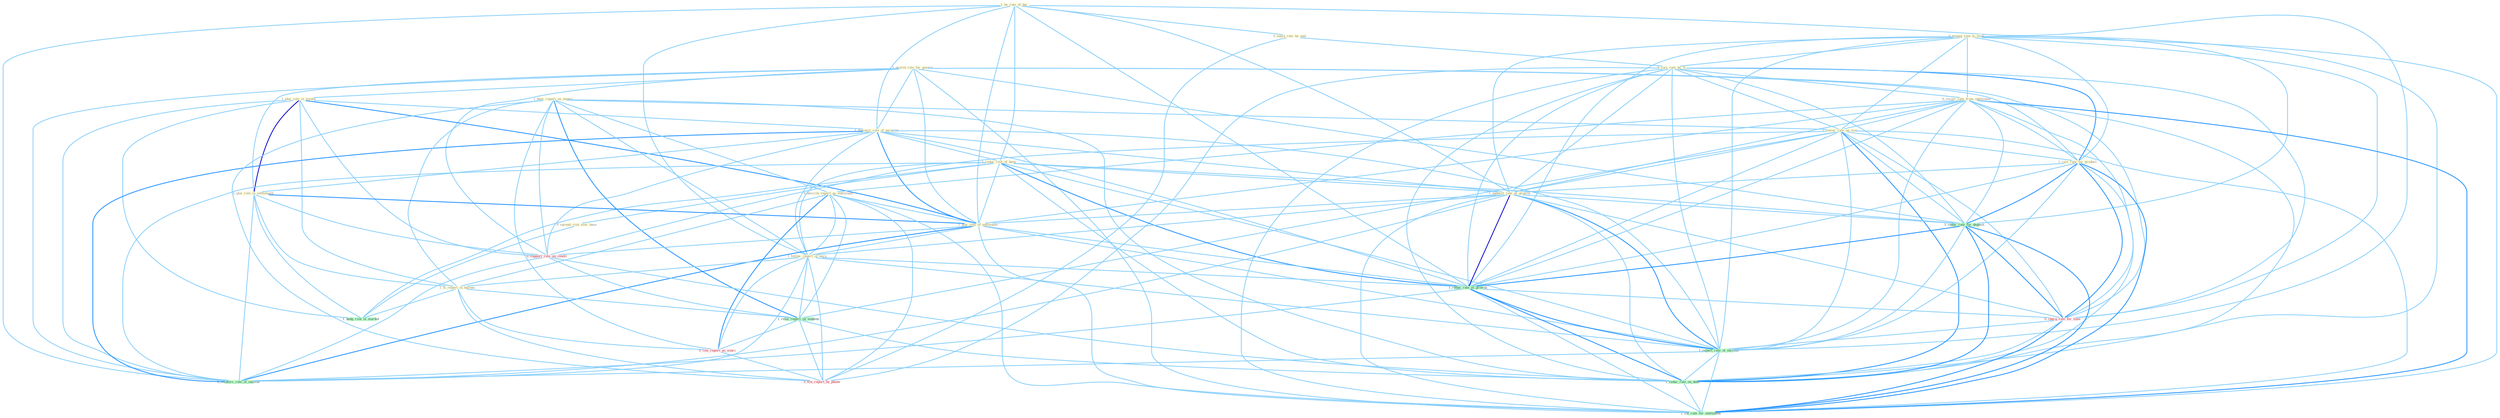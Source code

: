 Graph G{ 
    node
    [shape=polygon,style=filled,width=.5,height=.06,color="#BDFCC9",fixedsize=true,fontsize=4,
    fontcolor="#2f4f4f"];
    {node
    [color="#ffffe0", fontcolor="#8b7d6b"] "1_be_rule_of_dai " "1_provid_role_for_govern " "1_plai_role_in_loyalti " "1_downsiz_role_of_parastat " "0_manag_rate_to_level " "0_enact_rule_by_end " "1_hear_report_on_experi " "0_rais_rate_by_% " "0_receiv_rate_from_entitynam " "1_lower_rate_on_issu " "1_rais_rate_for_product " "1_reduc_risk_of_have " "1_plai_role_in_settlement " "1_underst_rate_of_growth " "0_describ_report_as_entitynam " "1_plai_role_of_entitynam " "1_follow_report_of_earn " "1_is_report_in_bureau " "0_spread_risk_over_base "}
{node [color="#fff0f5", fontcolor="#b22222"] "0_support_role_on_condit " "0_cite_report_as_sourc " "0_file_report_by_phone " "0_charg_rate_for_time "}
edge [color="#B0E2FF"];

	"1_be_rule_of_dai " -- "1_downsiz_role_of_parastat " [w="1", color="#87cefa" ];
	"1_be_rule_of_dai " -- "0_enact_rule_by_end " [w="1", color="#87cefa" ];
	"1_be_rule_of_dai " -- "1_reduc_risk_of_have " [w="1", color="#87cefa" ];
	"1_be_rule_of_dai " -- "1_underst_rate_of_growth " [w="1", color="#87cefa" ];
	"1_be_rule_of_dai " -- "1_plai_role_of_entitynam " [w="1", color="#87cefa" ];
	"1_be_rule_of_dai " -- "1_follow_report_of_earn " [w="1", color="#87cefa" ];
	"1_be_rule_of_dai " -- "1_reduc_rate_of_growth " [w="1", color="#87cefa" ];
	"1_be_rule_of_dai " -- "1_expect_rate_of_increas " [w="1", color="#87cefa" ];
	"1_be_rule_of_dai " -- "1_reinforc_role_of_institut " [w="1", color="#87cefa" ];
	"1_provid_role_for_govern " -- "1_plai_role_in_loyalti " [w="1", color="#87cefa" ];
	"1_provid_role_for_govern " -- "1_downsiz_role_of_parastat " [w="1", color="#87cefa" ];
	"1_provid_role_for_govern " -- "1_rais_rate_for_product " [w="1", color="#87cefa" ];
	"1_provid_role_for_govern " -- "1_plai_role_in_settlement " [w="1", color="#87cefa" ];
	"1_provid_role_for_govern " -- "1_plai_role_of_entitynam " [w="1", color="#87cefa" ];
	"1_provid_role_for_govern " -- "1_reduc_rate_for_deposit " [w="1", color="#87cefa" ];
	"1_provid_role_for_govern " -- "0_support_role_on_condit " [w="1", color="#87cefa" ];
	"1_provid_role_for_govern " -- "0_charg_rate_for_time " [w="1", color="#87cefa" ];
	"1_provid_role_for_govern " -- "1_reinforc_role_of_institut " [w="1", color="#87cefa" ];
	"1_provid_role_for_govern " -- "1_lift_rate_for_entitynam " [w="1", color="#87cefa" ];
	"1_plai_role_in_loyalti " -- "1_downsiz_role_of_parastat " [w="1", color="#87cefa" ];
	"1_plai_role_in_loyalti " -- "1_plai_role_in_settlement " [w="3", color="#0000cd" , len=0.6];
	"1_plai_role_in_loyalti " -- "1_plai_role_of_entitynam " [w="2", color="#1e90ff" , len=0.8];
	"1_plai_role_in_loyalti " -- "1_is_report_in_bureau " [w="1", color="#87cefa" ];
	"1_plai_role_in_loyalti " -- "0_support_role_on_condit " [w="1", color="#87cefa" ];
	"1_plai_role_in_loyalti " -- "1_reinforc_role_of_institut " [w="1", color="#87cefa" ];
	"1_plai_role_in_loyalti " -- "1_hedg_risk_in_market " [w="1", color="#87cefa" ];
	"1_downsiz_role_of_parastat " -- "1_reduc_risk_of_have " [w="1", color="#87cefa" ];
	"1_downsiz_role_of_parastat " -- "1_plai_role_in_settlement " [w="1", color="#87cefa" ];
	"1_downsiz_role_of_parastat " -- "1_underst_rate_of_growth " [w="1", color="#87cefa" ];
	"1_downsiz_role_of_parastat " -- "1_plai_role_of_entitynam " [w="2", color="#1e90ff" , len=0.8];
	"1_downsiz_role_of_parastat " -- "1_follow_report_of_earn " [w="1", color="#87cefa" ];
	"1_downsiz_role_of_parastat " -- "0_support_role_on_condit " [w="1", color="#87cefa" ];
	"1_downsiz_role_of_parastat " -- "1_reduc_rate_of_growth " [w="1", color="#87cefa" ];
	"1_downsiz_role_of_parastat " -- "1_expect_rate_of_increas " [w="1", color="#87cefa" ];
	"1_downsiz_role_of_parastat " -- "1_reinforc_role_of_institut " [w="2", color="#1e90ff" , len=0.8];
	"0_manag_rate_to_level " -- "0_rais_rate_by_% " [w="1", color="#87cefa" ];
	"0_manag_rate_to_level " -- "0_receiv_rate_from_entitynam " [w="1", color="#87cefa" ];
	"0_manag_rate_to_level " -- "1_lower_rate_on_issu " [w="1", color="#87cefa" ];
	"0_manag_rate_to_level " -- "1_rais_rate_for_product " [w="1", color="#87cefa" ];
	"0_manag_rate_to_level " -- "1_underst_rate_of_growth " [w="1", color="#87cefa" ];
	"0_manag_rate_to_level " -- "1_reduc_rate_for_deposit " [w="1", color="#87cefa" ];
	"0_manag_rate_to_level " -- "1_reduc_rate_of_growth " [w="1", color="#87cefa" ];
	"0_manag_rate_to_level " -- "0_charg_rate_for_time " [w="1", color="#87cefa" ];
	"0_manag_rate_to_level " -- "1_expect_rate_of_increas " [w="1", color="#87cefa" ];
	"0_manag_rate_to_level " -- "1_reduc_rate_on_debt " [w="1", color="#87cefa" ];
	"0_manag_rate_to_level " -- "1_lift_rate_for_entitynam " [w="1", color="#87cefa" ];
	"0_enact_rule_by_end " -- "0_rais_rate_by_% " [w="1", color="#87cefa" ];
	"0_enact_rule_by_end " -- "0_file_report_by_phone " [w="1", color="#87cefa" ];
	"1_hear_report_on_experi " -- "1_lower_rate_on_issu " [w="1", color="#87cefa" ];
	"1_hear_report_on_experi " -- "0_describ_report_as_entitynam " [w="1", color="#87cefa" ];
	"1_hear_report_on_experi " -- "1_follow_report_of_earn " [w="1", color="#87cefa" ];
	"1_hear_report_on_experi " -- "1_is_report_in_bureau " [w="1", color="#87cefa" ];
	"1_hear_report_on_experi " -- "0_support_role_on_condit " [w="1", color="#87cefa" ];
	"1_hear_report_on_experi " -- "1_relai_report_on_tendenc " [w="2", color="#1e90ff" , len=0.8];
	"1_hear_report_on_experi " -- "0_cite_report_as_sourc " [w="1", color="#87cefa" ];
	"1_hear_report_on_experi " -- "0_file_report_by_phone " [w="1", color="#87cefa" ];
	"1_hear_report_on_experi " -- "1_reduc_rate_on_debt " [w="1", color="#87cefa" ];
	"0_rais_rate_by_% " -- "0_receiv_rate_from_entitynam " [w="1", color="#87cefa" ];
	"0_rais_rate_by_% " -- "1_lower_rate_on_issu " [w="1", color="#87cefa" ];
	"0_rais_rate_by_% " -- "1_rais_rate_for_product " [w="2", color="#1e90ff" , len=0.8];
	"0_rais_rate_by_% " -- "1_underst_rate_of_growth " [w="1", color="#87cefa" ];
	"0_rais_rate_by_% " -- "1_reduc_rate_for_deposit " [w="1", color="#87cefa" ];
	"0_rais_rate_by_% " -- "1_reduc_rate_of_growth " [w="1", color="#87cefa" ];
	"0_rais_rate_by_% " -- "0_file_report_by_phone " [w="1", color="#87cefa" ];
	"0_rais_rate_by_% " -- "0_charg_rate_for_time " [w="1", color="#87cefa" ];
	"0_rais_rate_by_% " -- "1_expect_rate_of_increas " [w="1", color="#87cefa" ];
	"0_rais_rate_by_% " -- "1_reduc_rate_on_debt " [w="1", color="#87cefa" ];
	"0_rais_rate_by_% " -- "1_lift_rate_for_entitynam " [w="1", color="#87cefa" ];
	"0_receiv_rate_from_entitynam " -- "1_lower_rate_on_issu " [w="1", color="#87cefa" ];
	"0_receiv_rate_from_entitynam " -- "1_rais_rate_for_product " [w="1", color="#87cefa" ];
	"0_receiv_rate_from_entitynam " -- "1_underst_rate_of_growth " [w="1", color="#87cefa" ];
	"0_receiv_rate_from_entitynam " -- "0_describ_report_as_entitynam " [w="1", color="#87cefa" ];
	"0_receiv_rate_from_entitynam " -- "1_plai_role_of_entitynam " [w="1", color="#87cefa" ];
	"0_receiv_rate_from_entitynam " -- "1_reduc_rate_for_deposit " [w="1", color="#87cefa" ];
	"0_receiv_rate_from_entitynam " -- "1_reduc_rate_of_growth " [w="1", color="#87cefa" ];
	"0_receiv_rate_from_entitynam " -- "0_charg_rate_for_time " [w="1", color="#87cefa" ];
	"0_receiv_rate_from_entitynam " -- "1_expect_rate_of_increas " [w="1", color="#87cefa" ];
	"0_receiv_rate_from_entitynam " -- "1_reduc_rate_on_debt " [w="1", color="#87cefa" ];
	"0_receiv_rate_from_entitynam " -- "1_lift_rate_for_entitynam " [w="2", color="#1e90ff" , len=0.8];
	"1_lower_rate_on_issu " -- "1_rais_rate_for_product " [w="1", color="#87cefa" ];
	"1_lower_rate_on_issu " -- "1_underst_rate_of_growth " [w="1", color="#87cefa" ];
	"1_lower_rate_on_issu " -- "1_reduc_rate_for_deposit " [w="1", color="#87cefa" ];
	"1_lower_rate_on_issu " -- "0_support_role_on_condit " [w="1", color="#87cefa" ];
	"1_lower_rate_on_issu " -- "1_relai_report_on_tendenc " [w="1", color="#87cefa" ];
	"1_lower_rate_on_issu " -- "1_reduc_rate_of_growth " [w="1", color="#87cefa" ];
	"1_lower_rate_on_issu " -- "0_charg_rate_for_time " [w="1", color="#87cefa" ];
	"1_lower_rate_on_issu " -- "1_expect_rate_of_increas " [w="1", color="#87cefa" ];
	"1_lower_rate_on_issu " -- "1_reduc_rate_on_debt " [w="2", color="#1e90ff" , len=0.8];
	"1_lower_rate_on_issu " -- "1_lift_rate_for_entitynam " [w="1", color="#87cefa" ];
	"1_rais_rate_for_product " -- "1_underst_rate_of_growth " [w="1", color="#87cefa" ];
	"1_rais_rate_for_product " -- "1_reduc_rate_for_deposit " [w="2", color="#1e90ff" , len=0.8];
	"1_rais_rate_for_product " -- "1_reduc_rate_of_growth " [w="1", color="#87cefa" ];
	"1_rais_rate_for_product " -- "0_charg_rate_for_time " [w="2", color="#1e90ff" , len=0.8];
	"1_rais_rate_for_product " -- "1_expect_rate_of_increas " [w="1", color="#87cefa" ];
	"1_rais_rate_for_product " -- "1_reduc_rate_on_debt " [w="1", color="#87cefa" ];
	"1_rais_rate_for_product " -- "1_lift_rate_for_entitynam " [w="2", color="#1e90ff" , len=0.8];
	"1_reduc_risk_of_have " -- "1_underst_rate_of_growth " [w="1", color="#87cefa" ];
	"1_reduc_risk_of_have " -- "1_plai_role_of_entitynam " [w="1", color="#87cefa" ];
	"1_reduc_risk_of_have " -- "1_follow_report_of_earn " [w="1", color="#87cefa" ];
	"1_reduc_risk_of_have " -- "0_spread_risk_over_base " [w="1", color="#87cefa" ];
	"1_reduc_risk_of_have " -- "1_reduc_rate_for_deposit " [w="1", color="#87cefa" ];
	"1_reduc_risk_of_have " -- "1_reduc_rate_of_growth " [w="2", color="#1e90ff" , len=0.8];
	"1_reduc_risk_of_have " -- "1_expect_rate_of_increas " [w="1", color="#87cefa" ];
	"1_reduc_risk_of_have " -- "1_reduc_rate_on_debt " [w="1", color="#87cefa" ];
	"1_reduc_risk_of_have " -- "1_reinforc_role_of_institut " [w="1", color="#87cefa" ];
	"1_reduc_risk_of_have " -- "1_hedg_risk_in_market " [w="1", color="#87cefa" ];
	"1_plai_role_in_settlement " -- "1_plai_role_of_entitynam " [w="2", color="#1e90ff" , len=0.8];
	"1_plai_role_in_settlement " -- "1_is_report_in_bureau " [w="1", color="#87cefa" ];
	"1_plai_role_in_settlement " -- "0_support_role_on_condit " [w="1", color="#87cefa" ];
	"1_plai_role_in_settlement " -- "1_reinforc_role_of_institut " [w="1", color="#87cefa" ];
	"1_plai_role_in_settlement " -- "1_hedg_risk_in_market " [w="1", color="#87cefa" ];
	"1_underst_rate_of_growth " -- "1_plai_role_of_entitynam " [w="1", color="#87cefa" ];
	"1_underst_rate_of_growth " -- "1_follow_report_of_earn " [w="1", color="#87cefa" ];
	"1_underst_rate_of_growth " -- "1_reduc_rate_for_deposit " [w="1", color="#87cefa" ];
	"1_underst_rate_of_growth " -- "1_reduc_rate_of_growth " [w="3", color="#0000cd" , len=0.6];
	"1_underst_rate_of_growth " -- "0_charg_rate_for_time " [w="1", color="#87cefa" ];
	"1_underst_rate_of_growth " -- "1_expect_rate_of_increas " [w="2", color="#1e90ff" , len=0.8];
	"1_underst_rate_of_growth " -- "1_reduc_rate_on_debt " [w="1", color="#87cefa" ];
	"1_underst_rate_of_growth " -- "1_reinforc_role_of_institut " [w="1", color="#87cefa" ];
	"1_underst_rate_of_growth " -- "1_lift_rate_for_entitynam " [w="1", color="#87cefa" ];
	"0_describ_report_as_entitynam " -- "1_plai_role_of_entitynam " [w="1", color="#87cefa" ];
	"0_describ_report_as_entitynam " -- "1_follow_report_of_earn " [w="1", color="#87cefa" ];
	"0_describ_report_as_entitynam " -- "1_is_report_in_bureau " [w="1", color="#87cefa" ];
	"0_describ_report_as_entitynam " -- "1_relai_report_on_tendenc " [w="1", color="#87cefa" ];
	"0_describ_report_as_entitynam " -- "0_cite_report_as_sourc " [w="2", color="#1e90ff" , len=0.8];
	"0_describ_report_as_entitynam " -- "0_file_report_by_phone " [w="1", color="#87cefa" ];
	"0_describ_report_as_entitynam " -- "1_lift_rate_for_entitynam " [w="1", color="#87cefa" ];
	"1_plai_role_of_entitynam " -- "1_follow_report_of_earn " [w="1", color="#87cefa" ];
	"1_plai_role_of_entitynam " -- "0_support_role_on_condit " [w="1", color="#87cefa" ];
	"1_plai_role_of_entitynam " -- "1_reduc_rate_of_growth " [w="1", color="#87cefa" ];
	"1_plai_role_of_entitynam " -- "1_expect_rate_of_increas " [w="1", color="#87cefa" ];
	"1_plai_role_of_entitynam " -- "1_reinforc_role_of_institut " [w="2", color="#1e90ff" , len=0.8];
	"1_plai_role_of_entitynam " -- "1_lift_rate_for_entitynam " [w="1", color="#87cefa" ];
	"1_follow_report_of_earn " -- "1_is_report_in_bureau " [w="1", color="#87cefa" ];
	"1_follow_report_of_earn " -- "1_relai_report_on_tendenc " [w="1", color="#87cefa" ];
	"1_follow_report_of_earn " -- "0_cite_report_as_sourc " [w="1", color="#87cefa" ];
	"1_follow_report_of_earn " -- "1_reduc_rate_of_growth " [w="1", color="#87cefa" ];
	"1_follow_report_of_earn " -- "0_file_report_by_phone " [w="1", color="#87cefa" ];
	"1_follow_report_of_earn " -- "1_expect_rate_of_increas " [w="1", color="#87cefa" ];
	"1_follow_report_of_earn " -- "1_reinforc_role_of_institut " [w="1", color="#87cefa" ];
	"1_is_report_in_bureau " -- "1_relai_report_on_tendenc " [w="1", color="#87cefa" ];
	"1_is_report_in_bureau " -- "0_cite_report_as_sourc " [w="1", color="#87cefa" ];
	"1_is_report_in_bureau " -- "0_file_report_by_phone " [w="1", color="#87cefa" ];
	"1_is_report_in_bureau " -- "1_hedg_risk_in_market " [w="1", color="#87cefa" ];
	"0_spread_risk_over_base " -- "1_hedg_risk_in_market " [w="1", color="#87cefa" ];
	"1_reduc_rate_for_deposit " -- "1_reduc_rate_of_growth " [w="2", color="#1e90ff" , len=0.8];
	"1_reduc_rate_for_deposit " -- "0_charg_rate_for_time " [w="2", color="#1e90ff" , len=0.8];
	"1_reduc_rate_for_deposit " -- "1_expect_rate_of_increas " [w="1", color="#87cefa" ];
	"1_reduc_rate_for_deposit " -- "1_reduc_rate_on_debt " [w="2", color="#1e90ff" , len=0.8];
	"1_reduc_rate_for_deposit " -- "1_lift_rate_for_entitynam " [w="2", color="#1e90ff" , len=0.8];
	"0_support_role_on_condit " -- "1_relai_report_on_tendenc " [w="1", color="#87cefa" ];
	"0_support_role_on_condit " -- "1_reduc_rate_on_debt " [w="1", color="#87cefa" ];
	"0_support_role_on_condit " -- "1_reinforc_role_of_institut " [w="1", color="#87cefa" ];
	"1_relai_report_on_tendenc " -- "0_cite_report_as_sourc " [w="1", color="#87cefa" ];
	"1_relai_report_on_tendenc " -- "0_file_report_by_phone " [w="1", color="#87cefa" ];
	"1_relai_report_on_tendenc " -- "1_reduc_rate_on_debt " [w="1", color="#87cefa" ];
	"0_cite_report_as_sourc " -- "0_file_report_by_phone " [w="1", color="#87cefa" ];
	"1_reduc_rate_of_growth " -- "0_charg_rate_for_time " [w="1", color="#87cefa" ];
	"1_reduc_rate_of_growth " -- "1_expect_rate_of_increas " [w="2", color="#1e90ff" , len=0.8];
	"1_reduc_rate_of_growth " -- "1_reduc_rate_on_debt " [w="2", color="#1e90ff" , len=0.8];
	"1_reduc_rate_of_growth " -- "1_reinforc_role_of_institut " [w="1", color="#87cefa" ];
	"1_reduc_rate_of_growth " -- "1_lift_rate_for_entitynam " [w="1", color="#87cefa" ];
	"0_charg_rate_for_time " -- "1_expect_rate_of_increas " [w="1", color="#87cefa" ];
	"0_charg_rate_for_time " -- "1_reduc_rate_on_debt " [w="1", color="#87cefa" ];
	"0_charg_rate_for_time " -- "1_lift_rate_for_entitynam " [w="2", color="#1e90ff" , len=0.8];
	"1_expect_rate_of_increas " -- "1_reduc_rate_on_debt " [w="1", color="#87cefa" ];
	"1_expect_rate_of_increas " -- "1_reinforc_role_of_institut " [w="1", color="#87cefa" ];
	"1_expect_rate_of_increas " -- "1_lift_rate_for_entitynam " [w="1", color="#87cefa" ];
	"1_reduc_rate_on_debt " -- "1_lift_rate_for_entitynam " [w="1", color="#87cefa" ];
}